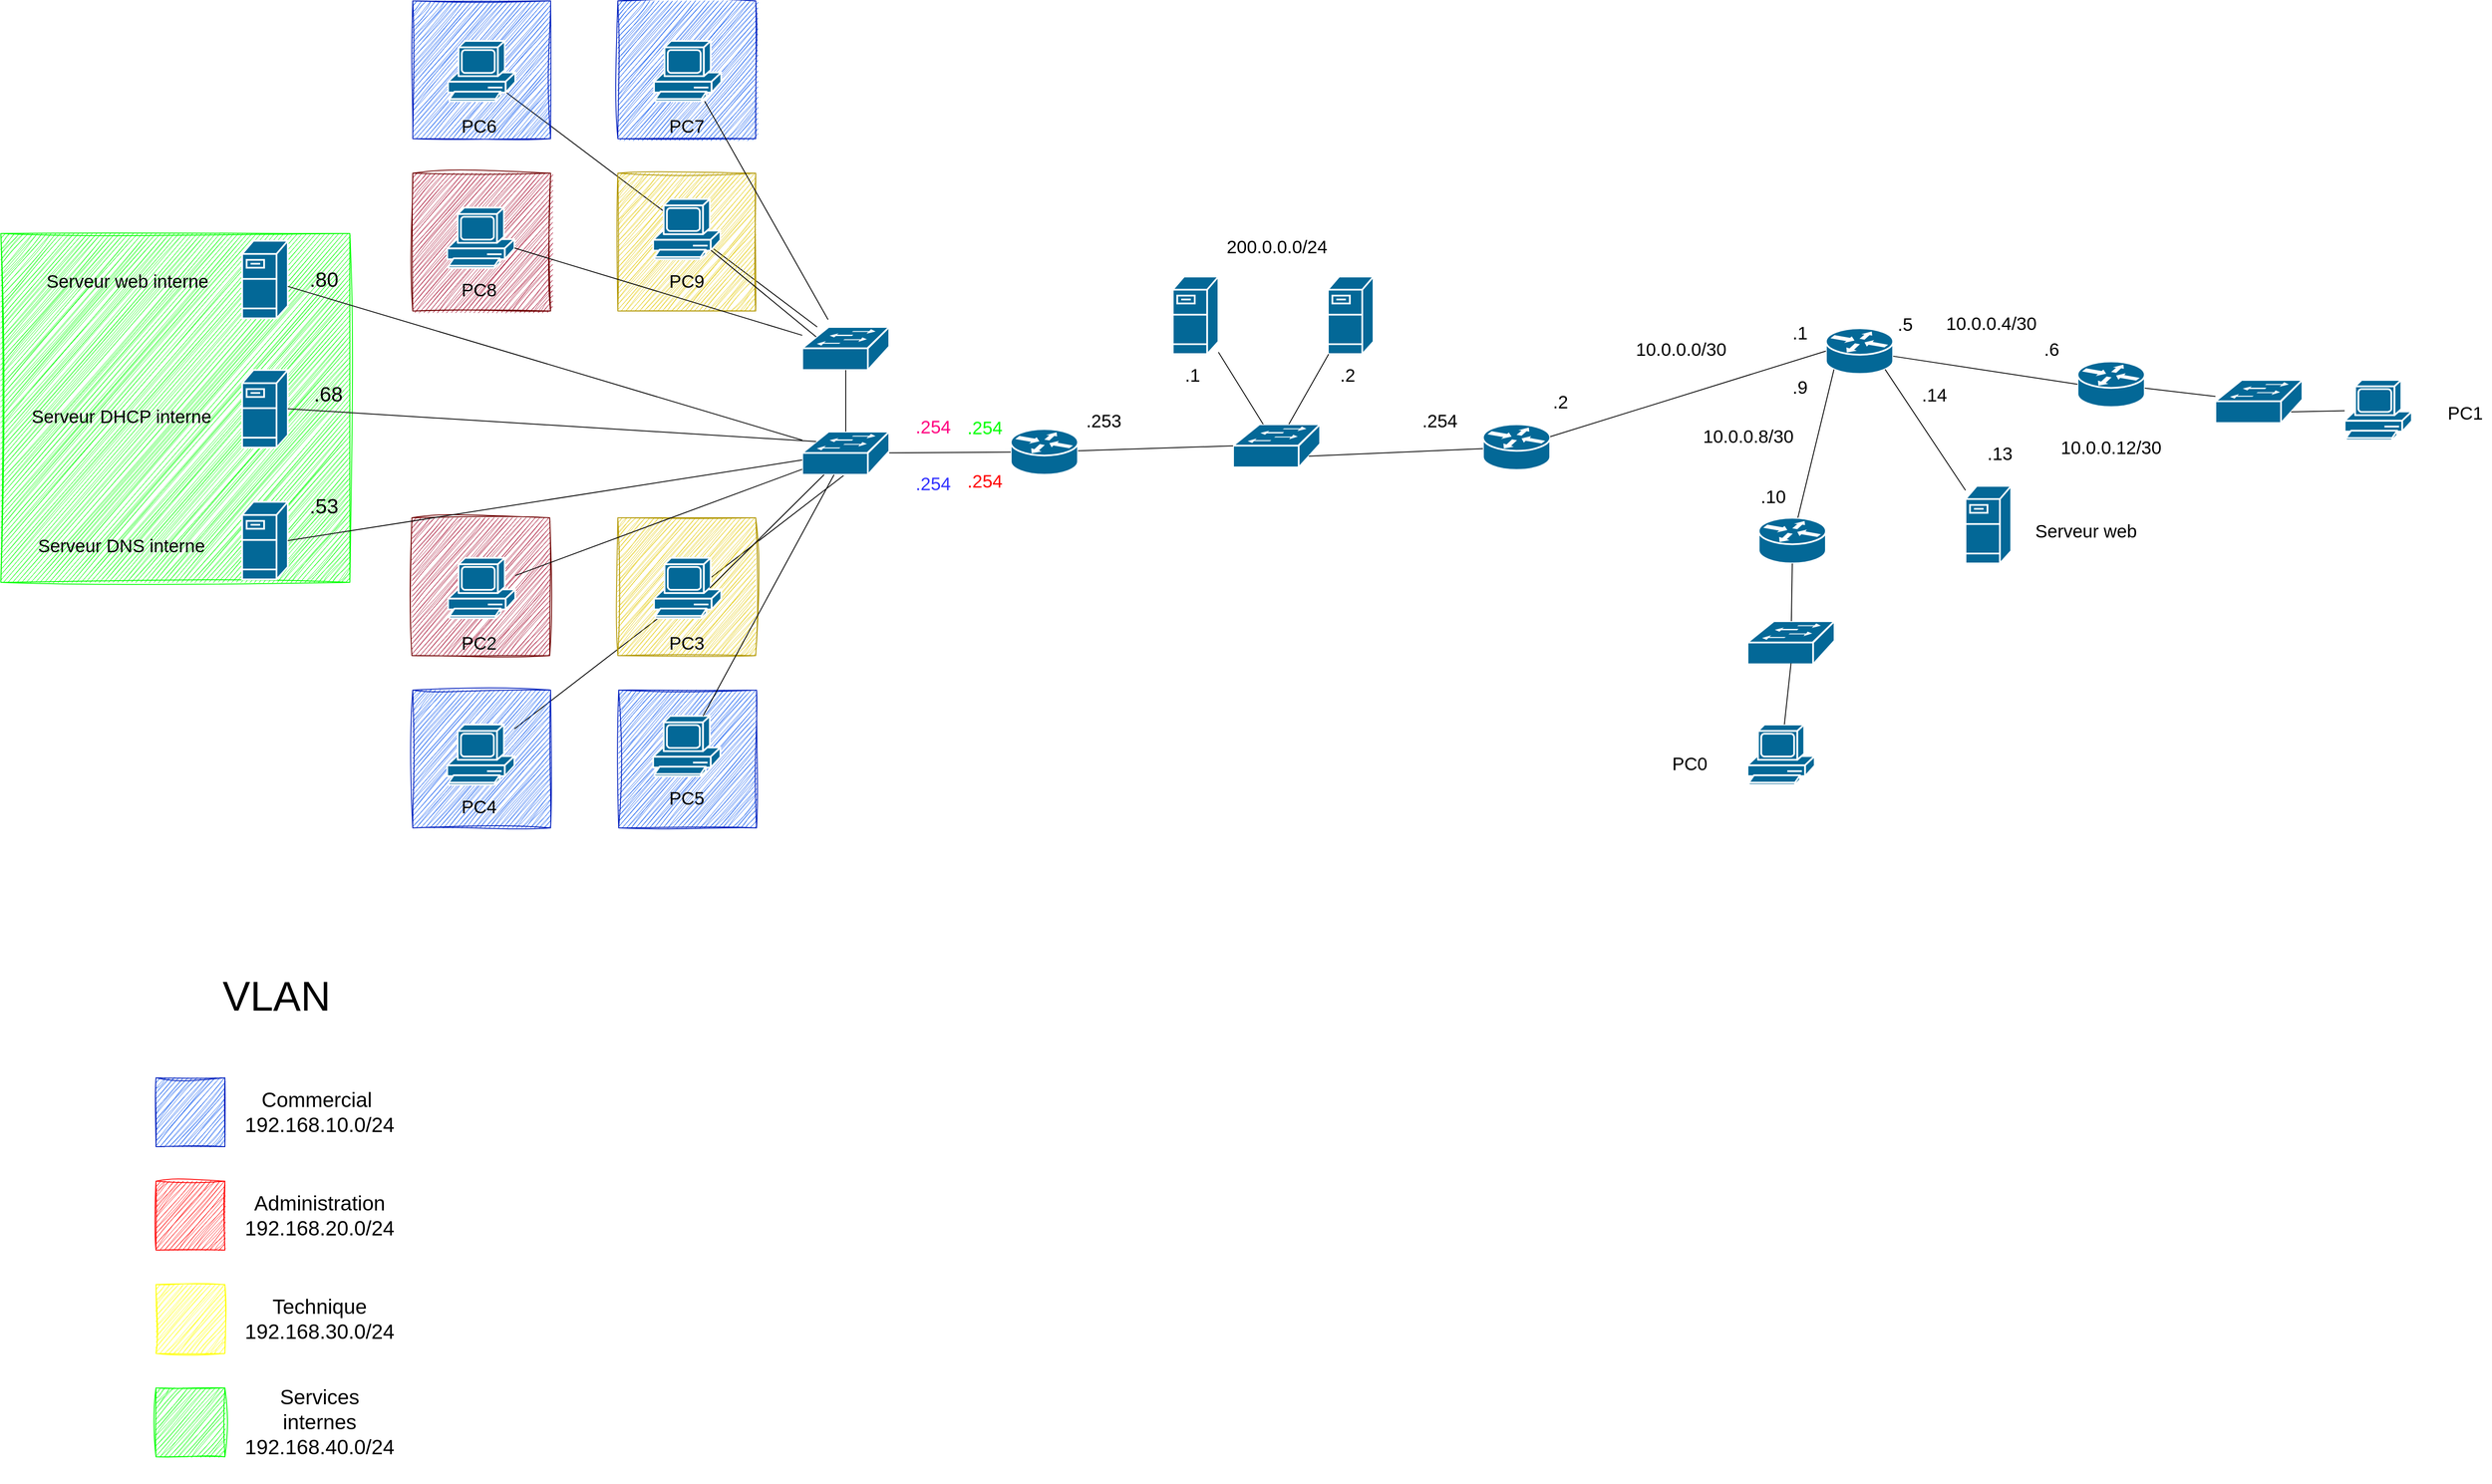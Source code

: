 <mxfile>
    <diagram name="Page-1" id="PL8FBgqpoX9_ajNjSibn">
        <mxGraphModel dx="2135" dy="1673" grid="1" gridSize="10" guides="1" tooltips="1" connect="1" arrows="1" fold="1" page="1" pageScale="1" pageWidth="827" pageHeight="1169" math="0" shadow="0">
            <root>
                <mxCell id="0"/>
                <mxCell id="1" parent="0"/>
                <mxCell id="59" value="" style="whiteSpace=wrap;html=1;aspect=fixed;fillColor=#00FF00;strokeColor=#00FF00;rounded=0;glass=0;sketch=1;curveFitting=1;jiggle=2;fontColor=#ffffff;" vertex="1" parent="1">
                    <mxGeometry x="-560" y="70" width="405" height="405" as="geometry"/>
                </mxCell>
                <mxCell id="46" value="" style="rounded=0;whiteSpace=wrap;html=1;strokeColor=#FFFFFF;fontSize=48;fillColor=none;rotation=90;" vertex="1" parent="1">
                    <mxGeometry x="-540" y="1060" width="600" height="320" as="geometry"/>
                </mxCell>
                <mxCell id="29" value="" style="endArrow=none;html=1;entryX=0.5;entryY=0.98;entryDx=0;entryDy=0;entryPerimeter=0;" parent="1" source="22" target="nN-Kl79zagI6-Grizh-g-14" edge="1">
                    <mxGeometry width="50" height="50" relative="1" as="geometry">
                        <mxPoint x="90" y="590" as="sourcePoint"/>
                        <mxPoint x="140" y="540" as="targetPoint"/>
                    </mxGeometry>
                </mxCell>
                <mxCell id="12" value="" style="endArrow=none;html=1;entryX=0.86;entryY=0.85;entryDx=0;entryDy=0;entryPerimeter=0;" parent="1" source="nN-Kl79zagI6-Grizh-g-12" target="nN-Kl79zagI6-Grizh-g-2" edge="1">
                    <mxGeometry width="50" height="50" relative="1" as="geometry">
                        <mxPoint x="120" y="100" as="sourcePoint"/>
                        <mxPoint x="170" y="50" as="targetPoint"/>
                    </mxGeometry>
                </mxCell>
                <mxCell id="8" value="" style="whiteSpace=wrap;html=1;aspect=fixed;fillColor=#0050ef;strokeColor=#001DBC;rounded=0;glass=0;sketch=1;curveFitting=1;jiggle=2;fontColor=#ffffff;" parent="1" vertex="1">
                    <mxGeometry x="-82" y="-200" width="160" height="160" as="geometry"/>
                </mxCell>
                <mxCell id="7" value="" style="whiteSpace=wrap;html=1;aspect=fixed;fillColor=#0050ef;strokeColor=#001DBC;rounded=0;glass=0;sketch=1;curveFitting=1;jiggle=2;fontColor=#ffffff;" parent="1" vertex="1">
                    <mxGeometry x="156" y="-200" width="160" height="160" as="geometry"/>
                </mxCell>
                <mxCell id="4" value="" style="whiteSpace=wrap;html=1;aspect=fixed;fillColor=#e3c800;fontColor=#000000;strokeColor=#B09500;rounded=0;glass=0;sketch=1;curveFitting=1;jiggle=2;" parent="1" vertex="1">
                    <mxGeometry x="156" width="160" height="160" as="geometry"/>
                </mxCell>
                <mxCell id="2" value="" style="whiteSpace=wrap;html=1;aspect=fixed;fillColor=#a20025;fontColor=#ffffff;strokeColor=#6F0000;rounded=0;glass=0;sketch=1;curveFitting=1;jiggle=2;" parent="1" vertex="1">
                    <mxGeometry x="-82" width="160" height="160" as="geometry"/>
                </mxCell>
                <mxCell id="nN-Kl79zagI6-Grizh-g-1" value="" style="shape=mxgraph.cisco.computers_and_peripherals.pc;html=1;pointerEvents=1;dashed=0;fillColor=#036897;strokeColor=#ffffff;strokeWidth=2;verticalLabelPosition=bottom;verticalAlign=top;align=center;outlineConnect=0;" parent="1" vertex="1">
                    <mxGeometry x="198" y="-153.5" width="78" height="70" as="geometry"/>
                </mxCell>
                <mxCell id="nN-Kl79zagI6-Grizh-g-2" value="" style="shape=mxgraph.cisco.computers_and_peripherals.pc;html=1;pointerEvents=1;dashed=0;fillColor=#036897;strokeColor=#ffffff;strokeWidth=2;verticalLabelPosition=bottom;verticalAlign=top;align=center;outlineConnect=0;" parent="1" vertex="1">
                    <mxGeometry x="-41" y="-153.5" width="78" height="70" as="geometry"/>
                </mxCell>
                <mxCell id="nN-Kl79zagI6-Grizh-g-3" value="" style="shape=mxgraph.cisco.computers_and_peripherals.pc;html=1;pointerEvents=1;dashed=0;fillColor=#036897;strokeColor=#ffffff;strokeWidth=2;verticalLabelPosition=bottom;verticalAlign=top;align=center;outlineConnect=0;" parent="1" vertex="1">
                    <mxGeometry x="197" y="30" width="78" height="70" as="geometry"/>
                </mxCell>
                <mxCell id="nN-Kl79zagI6-Grizh-g-4" value="" style="shape=mxgraph.cisco.computers_and_peripherals.pc;html=1;pointerEvents=1;dashed=0;fillColor=#036897;strokeColor=#ffffff;strokeWidth=2;verticalLabelPosition=bottom;verticalAlign=top;align=center;outlineConnect=0;" parent="1" vertex="1">
                    <mxGeometry x="-42" y="40" width="78" height="70" as="geometry"/>
                </mxCell>
                <mxCell id="nN-Kl79zagI6-Grizh-g-11" value="" style="shape=mxgraph.cisco.switches.workgroup_switch;sketch=0;html=1;pointerEvents=1;dashed=0;fillColor=#036897;strokeColor=#ffffff;strokeWidth=2;verticalLabelPosition=bottom;verticalAlign=top;align=center;outlineConnect=0;" parent="1" vertex="1">
                    <mxGeometry x="870" y="291.5" width="101" height="50" as="geometry"/>
                </mxCell>
                <mxCell id="nN-Kl79zagI6-Grizh-g-12" value="" style="shape=mxgraph.cisco.switches.workgroup_switch;sketch=0;html=1;pointerEvents=1;dashed=0;fillColor=#036897;strokeColor=#ffffff;strokeWidth=2;verticalLabelPosition=bottom;verticalAlign=top;align=center;outlineConnect=0;" parent="1" vertex="1">
                    <mxGeometry x="370" y="178.5" width="101" height="50" as="geometry"/>
                </mxCell>
                <mxCell id="nN-Kl79zagI6-Grizh-g-13" value="" style="shape=mxgraph.cisco.routers.router;sketch=0;html=1;pointerEvents=1;dashed=0;fillColor=#036897;strokeColor=#ffffff;strokeWidth=2;verticalLabelPosition=bottom;verticalAlign=top;align=center;outlineConnect=0;" parent="1" vertex="1">
                    <mxGeometry x="612" y="297" width="78" height="53" as="geometry"/>
                </mxCell>
                <mxCell id="nN-Kl79zagI6-Grizh-g-14" value="" style="shape=mxgraph.cisco.switches.workgroup_switch;sketch=0;html=1;pointerEvents=1;dashed=0;fillColor=#036897;strokeColor=#ffffff;strokeWidth=2;verticalLabelPosition=bottom;verticalAlign=top;align=center;outlineConnect=0;" parent="1" vertex="1">
                    <mxGeometry x="370" y="300" width="101" height="50" as="geometry"/>
                </mxCell>
                <mxCell id="nN-Kl79zagI6-Grizh-g-15" value="" style="shape=mxgraph.cisco.servers.fileserver;sketch=0;html=1;pointerEvents=1;dashed=0;fillColor=#036897;strokeColor=#ffffff;strokeWidth=2;verticalLabelPosition=bottom;verticalAlign=top;align=center;outlineConnect=0;" parent="1" vertex="1">
                    <mxGeometry x="800" y="120" width="53" height="90" as="geometry"/>
                </mxCell>
                <mxCell id="nN-Kl79zagI6-Grizh-g-16" value="" style="shape=mxgraph.cisco.servers.fileserver;sketch=0;html=1;pointerEvents=1;dashed=0;fillColor=#036897;strokeColor=#ffffff;strokeWidth=2;verticalLabelPosition=bottom;verticalAlign=top;align=center;outlineConnect=0;" parent="1" vertex="1">
                    <mxGeometry x="980" y="120" width="53" height="90" as="geometry"/>
                </mxCell>
                <mxCell id="nN-Kl79zagI6-Grizh-g-17" value="" style="shape=mxgraph.cisco.routers.router;sketch=0;html=1;pointerEvents=1;dashed=0;fillColor=#036897;strokeColor=#ffffff;strokeWidth=2;verticalLabelPosition=bottom;verticalAlign=top;align=center;outlineConnect=0;" parent="1" vertex="1">
                    <mxGeometry x="1160" y="291.5" width="78" height="53" as="geometry"/>
                </mxCell>
                <mxCell id="nN-Kl79zagI6-Grizh-g-18" value="" style="shape=mxgraph.cisco.routers.router;sketch=0;html=1;pointerEvents=1;dashed=0;fillColor=#036897;strokeColor=#ffffff;strokeWidth=2;verticalLabelPosition=bottom;verticalAlign=top;align=center;outlineConnect=0;" parent="1" vertex="1">
                    <mxGeometry x="1480" y="400" width="78" height="53" as="geometry"/>
                </mxCell>
                <mxCell id="nN-Kl79zagI6-Grizh-g-20" value="" style="shape=mxgraph.cisco.switches.workgroup_switch;sketch=0;html=1;pointerEvents=1;dashed=0;fillColor=#036897;strokeColor=#ffffff;strokeWidth=2;verticalLabelPosition=bottom;verticalAlign=top;align=center;outlineConnect=0;" parent="1" vertex="1">
                    <mxGeometry x="1467" y="520" width="101" height="50" as="geometry"/>
                </mxCell>
                <mxCell id="nN-Kl79zagI6-Grizh-g-21" value="" style="shape=mxgraph.cisco.routers.router;sketch=0;html=1;pointerEvents=1;dashed=0;fillColor=#036897;strokeColor=#ffffff;strokeWidth=2;verticalLabelPosition=bottom;verticalAlign=top;align=center;outlineConnect=0;" parent="1" vertex="1">
                    <mxGeometry x="1558" y="180" width="78" height="53" as="geometry"/>
                </mxCell>
                <mxCell id="nN-Kl79zagI6-Grizh-g-22" value="" style="shape=mxgraph.cisco.routers.router;sketch=0;html=1;pointerEvents=1;dashed=0;fillColor=#036897;strokeColor=#ffffff;strokeWidth=2;verticalLabelPosition=bottom;verticalAlign=top;align=center;outlineConnect=0;" parent="1" vertex="1">
                    <mxGeometry x="1850" y="218.5" width="78" height="53" as="geometry"/>
                </mxCell>
                <mxCell id="nN-Kl79zagI6-Grizh-g-23" value="" style="shape=mxgraph.cisco.switches.workgroup_switch;sketch=0;html=1;pointerEvents=1;dashed=0;fillColor=#036897;strokeColor=#ffffff;strokeWidth=2;verticalLabelPosition=bottom;verticalAlign=top;align=center;outlineConnect=0;" parent="1" vertex="1">
                    <mxGeometry x="2010" y="240" width="101" height="50" as="geometry"/>
                </mxCell>
                <mxCell id="nN-Kl79zagI6-Grizh-g-24" value="" style="shape=mxgraph.cisco.servers.fileserver;sketch=0;html=1;pointerEvents=1;dashed=0;fillColor=#036897;strokeColor=#ffffff;strokeWidth=2;verticalLabelPosition=bottom;verticalAlign=top;align=center;outlineConnect=0;" parent="1" vertex="1">
                    <mxGeometry x="1720" y="363" width="53" height="90" as="geometry"/>
                </mxCell>
                <mxCell id="nN-Kl79zagI6-Grizh-g-30" value="" style="endArrow=none;html=1;rounded=0;" parent="1" source="nN-Kl79zagI6-Grizh-g-12" target="nN-Kl79zagI6-Grizh-g-14" edge="1">
                    <mxGeometry width="50" height="50" relative="1" as="geometry">
                        <mxPoint x="307" y="580" as="sourcePoint"/>
                        <mxPoint x="461" y="389" as="targetPoint"/>
                    </mxGeometry>
                </mxCell>
                <mxCell id="nN-Kl79zagI6-Grizh-g-32" value="" style="endArrow=none;html=1;rounded=0;" parent="1" source="nN-Kl79zagI6-Grizh-g-1" edge="1">
                    <mxGeometry width="50" height="50" relative="1" as="geometry">
                        <mxPoint x="176.5" y="80" as="sourcePoint"/>
                        <mxPoint x="400" y="170" as="targetPoint"/>
                    </mxGeometry>
                </mxCell>
                <mxCell id="nN-Kl79zagI6-Grizh-g-36" value="" style="endArrow=none;html=1;rounded=0;" parent="1" source="nN-Kl79zagI6-Grizh-g-13" target="nN-Kl79zagI6-Grizh-g-14" edge="1">
                    <mxGeometry width="50" height="50" relative="1" as="geometry">
                        <mxPoint x="340" y="370" as="sourcePoint"/>
                        <mxPoint x="390" y="320" as="targetPoint"/>
                    </mxGeometry>
                </mxCell>
                <mxCell id="nN-Kl79zagI6-Grizh-g-37" value="" style="endArrow=none;html=1;rounded=0;entryX=0;entryY=0.5;entryDx=0;entryDy=0;entryPerimeter=0;" parent="1" source="nN-Kl79zagI6-Grizh-g-13" target="nN-Kl79zagI6-Grizh-g-11" edge="1">
                    <mxGeometry width="50" height="50" relative="1" as="geometry">
                        <mxPoint x="860" y="370" as="sourcePoint"/>
                        <mxPoint x="910" y="320" as="targetPoint"/>
                    </mxGeometry>
                </mxCell>
                <mxCell id="nN-Kl79zagI6-Grizh-g-38" value="" style="endArrow=none;html=1;rounded=0;" parent="1" source="nN-Kl79zagI6-Grizh-g-15" target="nN-Kl79zagI6-Grizh-g-11" edge="1">
                    <mxGeometry width="50" height="50" relative="1" as="geometry">
                        <mxPoint x="860" y="370" as="sourcePoint"/>
                        <mxPoint x="910" y="320" as="targetPoint"/>
                    </mxGeometry>
                </mxCell>
                <mxCell id="nN-Kl79zagI6-Grizh-g-39" value="" style="endArrow=none;html=1;rounded=0;" parent="1" source="nN-Kl79zagI6-Grizh-g-16" target="nN-Kl79zagI6-Grizh-g-11" edge="1">
                    <mxGeometry width="50" height="50" relative="1" as="geometry">
                        <mxPoint x="860" y="370" as="sourcePoint"/>
                        <mxPoint x="910" y="320" as="targetPoint"/>
                    </mxGeometry>
                </mxCell>
                <mxCell id="nN-Kl79zagI6-Grizh-g-40" value="" style="endArrow=none;html=1;rounded=0;entryX=0.87;entryY=0.74;entryDx=0;entryDy=0;entryPerimeter=0;" parent="1" source="nN-Kl79zagI6-Grizh-g-17" target="nN-Kl79zagI6-Grizh-g-11" edge="1">
                    <mxGeometry width="50" height="50" relative="1" as="geometry">
                        <mxPoint x="860" y="440" as="sourcePoint"/>
                        <mxPoint x="910" y="390" as="targetPoint"/>
                    </mxGeometry>
                </mxCell>
                <mxCell id="nN-Kl79zagI6-Grizh-g-41" value="" style="endArrow=none;html=1;rounded=0;entryX=0;entryY=0.5;entryDx=0;entryDy=0;entryPerimeter=0;" parent="1" source="nN-Kl79zagI6-Grizh-g-17" target="nN-Kl79zagI6-Grizh-g-21" edge="1">
                    <mxGeometry width="50" height="50" relative="1" as="geometry">
                        <mxPoint x="1420" y="280" as="sourcePoint"/>
                        <mxPoint x="1470" y="230" as="targetPoint"/>
                    </mxGeometry>
                </mxCell>
                <mxCell id="nN-Kl79zagI6-Grizh-g-42" value="" style="endArrow=none;html=1;rounded=0;entryX=0.12;entryY=0.9;entryDx=0;entryDy=0;entryPerimeter=0;" parent="1" source="nN-Kl79zagI6-Grizh-g-18" target="nN-Kl79zagI6-Grizh-g-21" edge="1">
                    <mxGeometry width="50" height="50" relative="1" as="geometry">
                        <mxPoint x="1370" y="440" as="sourcePoint"/>
                        <mxPoint x="1420" y="390" as="targetPoint"/>
                    </mxGeometry>
                </mxCell>
                <mxCell id="nN-Kl79zagI6-Grizh-g-43" value="" style="endArrow=none;html=1;rounded=0;exitX=0;exitY=0.5;exitDx=0;exitDy=0;exitPerimeter=0;" parent="1" source="nN-Kl79zagI6-Grizh-g-22" target="nN-Kl79zagI6-Grizh-g-21" edge="1">
                    <mxGeometry width="50" height="50" relative="1" as="geometry">
                        <mxPoint x="1370" y="440" as="sourcePoint"/>
                        <mxPoint x="1420" y="390" as="targetPoint"/>
                    </mxGeometry>
                </mxCell>
                <mxCell id="nN-Kl79zagI6-Grizh-g-44" value="" style="endArrow=none;html=1;rounded=0;entryX=0.88;entryY=0.9;entryDx=0;entryDy=0;entryPerimeter=0;" parent="1" source="nN-Kl79zagI6-Grizh-g-24" target="nN-Kl79zagI6-Grizh-g-21" edge="1">
                    <mxGeometry width="50" height="50" relative="1" as="geometry">
                        <mxPoint x="1510" y="380" as="sourcePoint"/>
                        <mxPoint x="1560" y="330" as="targetPoint"/>
                    </mxGeometry>
                </mxCell>
                <mxCell id="nN-Kl79zagI6-Grizh-g-45" value="" style="endArrow=none;html=1;rounded=0;" parent="1" source="nN-Kl79zagI6-Grizh-g-23" target="nN-Kl79zagI6-Grizh-g-22" edge="1">
                    <mxGeometry width="50" height="50" relative="1" as="geometry">
                        <mxPoint x="1510" y="380" as="sourcePoint"/>
                        <mxPoint x="1560" y="330" as="targetPoint"/>
                    </mxGeometry>
                </mxCell>
                <mxCell id="nN-Kl79zagI6-Grizh-g-46" value="" style="shape=mxgraph.cisco.computers_and_peripherals.pc;html=1;pointerEvents=1;dashed=0;fillColor=#036897;strokeColor=#ffffff;strokeWidth=2;verticalLabelPosition=bottom;verticalAlign=top;align=center;outlineConnect=0;" parent="1" vertex="1">
                    <mxGeometry x="2160" y="240" width="78" height="70" as="geometry"/>
                </mxCell>
                <mxCell id="nN-Kl79zagI6-Grizh-g-47" value="" style="endArrow=none;html=1;rounded=0;entryX=0.87;entryY=0.74;entryDx=0;entryDy=0;entryPerimeter=0;" parent="1" source="nN-Kl79zagI6-Grizh-g-46" target="nN-Kl79zagI6-Grizh-g-23" edge="1">
                    <mxGeometry width="50" height="50" relative="1" as="geometry">
                        <mxPoint x="1830" y="480" as="sourcePoint"/>
                        <mxPoint x="1880" y="430" as="targetPoint"/>
                    </mxGeometry>
                </mxCell>
                <mxCell id="nN-Kl79zagI6-Grizh-g-48" value="" style="endArrow=none;html=1;rounded=0;entryX=0.5;entryY=1;entryDx=0;entryDy=0;entryPerimeter=0;" parent="1" source="nN-Kl79zagI6-Grizh-g-20" target="nN-Kl79zagI6-Grizh-g-18" edge="1">
                    <mxGeometry width="50" height="50" relative="1" as="geometry">
                        <mxPoint x="1830" y="480" as="sourcePoint"/>
                        <mxPoint x="1880" y="430" as="targetPoint"/>
                    </mxGeometry>
                </mxCell>
                <mxCell id="nN-Kl79zagI6-Grizh-g-50" value="" style="shape=mxgraph.cisco.computers_and_peripherals.pc;html=1;pointerEvents=1;dashed=0;fillColor=#036897;strokeColor=#ffffff;strokeWidth=2;verticalLabelPosition=bottom;verticalAlign=top;align=center;outlineConnect=0;" parent="1" vertex="1">
                    <mxGeometry x="1467" y="640" width="78" height="70" as="geometry"/>
                </mxCell>
                <mxCell id="nN-Kl79zagI6-Grizh-g-51" value="" style="endArrow=none;html=1;rounded=0;entryX=0.5;entryY=0.98;entryDx=0;entryDy=0;entryPerimeter=0;" parent="1" source="nN-Kl79zagI6-Grizh-g-50" target="nN-Kl79zagI6-Grizh-g-20" edge="1">
                    <mxGeometry width="50" height="50" relative="1" as="geometry">
                        <mxPoint x="1740" y="480" as="sourcePoint"/>
                        <mxPoint x="1790" y="430" as="targetPoint"/>
                    </mxGeometry>
                </mxCell>
                <mxCell id="nN-Kl79zagI6-Grizh-g-52" value="&lt;font style=&quot;font-size: 21px;&quot;&gt;10.0.0.0/30&lt;/font&gt;" style="text;html=1;strokeColor=none;fillColor=none;align=center;verticalAlign=middle;whiteSpace=wrap;rounded=0;" parent="1" vertex="1">
                    <mxGeometry x="1360" y="188.5" width="60" height="30" as="geometry"/>
                </mxCell>
                <mxCell id="nN-Kl79zagI6-Grizh-g-53" value="&lt;font style=&quot;font-size: 21px;&quot;&gt;.1&lt;/font&gt;" style="text;html=1;strokeColor=none;fillColor=none;align=center;verticalAlign=middle;whiteSpace=wrap;rounded=0;" parent="1" vertex="1">
                    <mxGeometry x="1498" y="170" width="60" height="30" as="geometry"/>
                </mxCell>
                <mxCell id="nN-Kl79zagI6-Grizh-g-54" value="&lt;font style=&quot;font-size: 21px;&quot;&gt;.2&lt;/font&gt;" style="text;html=1;strokeColor=none;fillColor=none;align=center;verticalAlign=middle;whiteSpace=wrap;rounded=0;" parent="1" vertex="1">
                    <mxGeometry x="1220" y="250" width="60" height="30" as="geometry"/>
                </mxCell>
                <mxCell id="nN-Kl79zagI6-Grizh-g-55" value="&lt;font style=&quot;font-size: 21px;&quot;&gt;10.0.0.4/30&lt;/font&gt;" style="text;html=1;strokeColor=none;fillColor=none;align=center;verticalAlign=middle;whiteSpace=wrap;rounded=0;" parent="1" vertex="1">
                    <mxGeometry x="1720" y="158.5" width="60" height="30" as="geometry"/>
                </mxCell>
                <mxCell id="nN-Kl79zagI6-Grizh-g-56" value="&lt;font style=&quot;font-size: 21px;&quot;&gt;10.0.0.8/30&lt;/font&gt;" style="text;html=1;strokeColor=none;fillColor=none;align=center;verticalAlign=middle;whiteSpace=wrap;rounded=0;" parent="1" vertex="1">
                    <mxGeometry x="1438" y="290" width="60" height="30" as="geometry"/>
                </mxCell>
                <mxCell id="nN-Kl79zagI6-Grizh-g-57" value="&lt;font style=&quot;font-size: 21px;&quot;&gt;.6&lt;/font&gt;" style="text;html=1;strokeColor=none;fillColor=none;align=center;verticalAlign=middle;whiteSpace=wrap;rounded=0;" parent="1" vertex="1">
                    <mxGeometry x="1790" y="188.5" width="60" height="30" as="geometry"/>
                </mxCell>
                <mxCell id="nN-Kl79zagI6-Grizh-g-58" value="&lt;font style=&quot;font-size: 21px;&quot;&gt;.5&lt;/font&gt;" style="text;html=1;strokeColor=none;fillColor=none;align=center;verticalAlign=middle;whiteSpace=wrap;rounded=0;" parent="1" vertex="1">
                    <mxGeometry x="1620" y="160" width="60" height="30" as="geometry"/>
                </mxCell>
                <mxCell id="nN-Kl79zagI6-Grizh-g-60" value="&lt;font style=&quot;font-size: 21px;&quot;&gt;.10&lt;/font&gt;" style="text;html=1;strokeColor=none;fillColor=none;align=center;verticalAlign=middle;whiteSpace=wrap;rounded=0;" parent="1" vertex="1">
                    <mxGeometry x="1467" y="360" width="60" height="30" as="geometry"/>
                </mxCell>
                <mxCell id="nN-Kl79zagI6-Grizh-g-61" value="&lt;font style=&quot;font-size: 21px;&quot;&gt;.9&lt;/font&gt;" style="text;html=1;strokeColor=none;fillColor=none;align=center;verticalAlign=middle;whiteSpace=wrap;rounded=0;" parent="1" vertex="1">
                    <mxGeometry x="1498" y="233" width="60" height="30" as="geometry"/>
                </mxCell>
                <mxCell id="nN-Kl79zagI6-Grizh-g-65" value="&lt;font style=&quot;font-size: 21px;&quot;&gt;200.0.0.0/24&lt;/font&gt;" style="text;html=1;strokeColor=none;fillColor=none;align=center;verticalAlign=middle;whiteSpace=wrap;rounded=0;" parent="1" vertex="1">
                    <mxGeometry x="890.5" y="70" width="60" height="30" as="geometry"/>
                </mxCell>
                <mxCell id="nN-Kl79zagI6-Grizh-g-66" value="&lt;font style=&quot;font-size: 21px;&quot;&gt;.254&lt;/font&gt;" style="text;html=1;strokeColor=none;fillColor=none;align=center;verticalAlign=middle;whiteSpace=wrap;rounded=0;" parent="1" vertex="1">
                    <mxGeometry x="1080" y="271.5" width="60" height="30" as="geometry"/>
                </mxCell>
                <mxCell id="nN-Kl79zagI6-Grizh-g-67" value="&lt;font style=&quot;font-size: 21px;&quot;&gt;.253&lt;/font&gt;" style="text;html=1;strokeColor=none;fillColor=none;align=center;verticalAlign=middle;whiteSpace=wrap;rounded=0;" parent="1" vertex="1">
                    <mxGeometry x="690" y="271.5" width="60" height="30" as="geometry"/>
                </mxCell>
                <mxCell id="nN-Kl79zagI6-Grizh-g-68" value="&lt;font style=&quot;font-size: 21px;&quot;&gt;.1&lt;/font&gt;" style="text;html=1;strokeColor=none;fillColor=none;align=center;verticalAlign=middle;whiteSpace=wrap;rounded=0;" parent="1" vertex="1">
                    <mxGeometry x="793" y="218.5" width="60" height="30" as="geometry"/>
                </mxCell>
                <mxCell id="nN-Kl79zagI6-Grizh-g-69" value="&lt;font style=&quot;font-size: 21px;&quot;&gt;.2&lt;/font&gt;" style="text;html=1;strokeColor=none;fillColor=none;align=center;verticalAlign=middle;whiteSpace=wrap;rounded=0;" parent="1" vertex="1">
                    <mxGeometry x="973" y="218.5" width="60" height="30" as="geometry"/>
                </mxCell>
                <mxCell id="nN-Kl79zagI6-Grizh-g-73" value="&lt;font style=&quot;font-size: 21px;&quot;&gt;PC0&lt;/font&gt;" style="text;html=1;strokeColor=none;fillColor=none;align=center;verticalAlign=middle;whiteSpace=wrap;rounded=0;" parent="1" vertex="1">
                    <mxGeometry x="1370" y="670" width="60" height="30" as="geometry"/>
                </mxCell>
                <mxCell id="nN-Kl79zagI6-Grizh-g-74" value="&lt;font style=&quot;font-size: 21px;&quot;&gt;PC1&lt;/font&gt;" style="text;html=1;strokeColor=none;fillColor=none;align=center;verticalAlign=middle;whiteSpace=wrap;rounded=0;" parent="1" vertex="1">
                    <mxGeometry x="2270" y="263" width="60" height="30" as="geometry"/>
                </mxCell>
                <mxCell id="nN-Kl79zagI6-Grizh-g-81" value="&lt;font style=&quot;font-size: 21px;&quot;&gt;PC6&lt;/font&gt;" style="text;html=1;strokeColor=none;fillColor=none;align=center;verticalAlign=middle;whiteSpace=wrap;rounded=0;" parent="1" vertex="1">
                    <mxGeometry x="-35" y="-70" width="60" height="30" as="geometry"/>
                </mxCell>
                <mxCell id="nN-Kl79zagI6-Grizh-g-82" value="&lt;div&gt;&lt;font style=&quot;font-size: 21px;&quot;&gt;PC7&lt;/font&gt;&lt;/div&gt;" style="text;html=1;strokeColor=none;fillColor=none;align=center;verticalAlign=middle;whiteSpace=wrap;rounded=0;" parent="1" vertex="1">
                    <mxGeometry x="206" y="-70" width="60" height="30" as="geometry"/>
                </mxCell>
                <mxCell id="nN-Kl79zagI6-Grizh-g-84" value="&lt;font style=&quot;font-size: 21px;&quot;&gt;PC8&lt;/font&gt;" style="text;html=1;strokeColor=none;fillColor=none;align=center;verticalAlign=middle;whiteSpace=wrap;rounded=0;" parent="1" vertex="1">
                    <mxGeometry x="-35" y="120" width="60" height="30" as="geometry"/>
                </mxCell>
                <mxCell id="nN-Kl79zagI6-Grizh-g-85" value="&lt;div&gt;&lt;font style=&quot;font-size: 21px;&quot;&gt;PC9&lt;/font&gt;&lt;/div&gt;" style="text;html=1;strokeColor=none;fillColor=none;align=center;verticalAlign=middle;whiteSpace=wrap;rounded=0;" parent="1" vertex="1">
                    <mxGeometry x="206" y="110" width="60" height="30" as="geometry"/>
                </mxCell>
                <mxCell id="nN-Kl79zagI6-Grizh-g-86" value="&lt;font style=&quot;font-size: 21px;&quot;&gt;Serveur web interne&lt;br&gt;&lt;/font&gt;" style="text;html=1;strokeColor=none;fillColor=none;align=center;verticalAlign=middle;whiteSpace=wrap;rounded=0;" parent="1" vertex="1">
                    <mxGeometry x="-533" y="110" width="240" height="30" as="geometry"/>
                </mxCell>
                <mxCell id="nN-Kl79zagI6-Grizh-g-102" value="&lt;font style=&quot;font-size: 21px;&quot; color=&quot;#00ff00&quot;&gt;.254&lt;/font&gt;" style="text;html=1;strokeColor=none;fillColor=none;align=center;verticalAlign=middle;whiteSpace=wrap;rounded=0;" parent="1" vertex="1">
                    <mxGeometry x="552" y="280" width="60" height="30" as="geometry"/>
                </mxCell>
                <mxCell id="nN-Kl79zagI6-Grizh-g-103" value="&lt;font style=&quot;font-size: 21px;&quot; color=&quot;#ff0000&quot;&gt;.254&lt;/font&gt;" style="text;html=1;strokeColor=none;fillColor=none;align=center;verticalAlign=middle;whiteSpace=wrap;rounded=0;" parent="1" vertex="1">
                    <mxGeometry x="552" y="341.5" width="60" height="30" as="geometry"/>
                </mxCell>
                <mxCell id="nN-Kl79zagI6-Grizh-g-104" value="&lt;font style=&quot;font-size: 21px;&quot; color=&quot;#3333ff&quot;&gt;.254&lt;/font&gt;" style="text;html=1;strokeColor=none;fillColor=none;align=center;verticalAlign=middle;whiteSpace=wrap;rounded=0;" parent="1" vertex="1">
                    <mxGeometry x="492" y="344.5" width="60" height="30" as="geometry"/>
                </mxCell>
                <mxCell id="nN-Kl79zagI6-Grizh-g-106" value="&lt;font style=&quot;font-size: 21px;&quot; color=&quot;#ff0080&quot;&gt;.254&lt;/font&gt;" style="text;html=1;strokeColor=none;fillColor=none;align=center;verticalAlign=middle;whiteSpace=wrap;rounded=0;" parent="1" vertex="1">
                    <mxGeometry x="492" y="278.5" width="60" height="30" as="geometry"/>
                </mxCell>
                <mxCell id="nN-Kl79zagI6-Grizh-g-108" value="" style="shape=mxgraph.cisco.servers.fileserver;sketch=0;html=1;pointerEvents=1;dashed=0;fillColor=#036897;strokeColor=#ffffff;strokeWidth=2;verticalLabelPosition=bottom;verticalAlign=top;align=center;outlineConnect=0;" parent="1" vertex="1">
                    <mxGeometry x="-280" y="78.5" width="53" height="90" as="geometry"/>
                </mxCell>
                <mxCell id="nN-Kl79zagI6-Grizh-g-110" value="&lt;font style=&quot;font-size: 21px;&quot;&gt;Serveur web &lt;br&gt;&lt;/font&gt;" style="text;html=1;strokeColor=none;fillColor=none;align=center;verticalAlign=middle;whiteSpace=wrap;rounded=0;" parent="1" vertex="1">
                    <mxGeometry x="1740" y="400" width="240" height="30" as="geometry"/>
                </mxCell>
                <mxCell id="nN-Kl79zagI6-Grizh-g-116" value="" style="endArrow=none;html=1;rounded=0;" parent="1" source="nN-Kl79zagI6-Grizh-g-108" target="nN-Kl79zagI6-Grizh-g-14" edge="1">
                    <mxGeometry width="50" height="50" relative="1" as="geometry">
                        <mxPoint x="290" y="410" as="sourcePoint"/>
                        <mxPoint x="340" y="360" as="targetPoint"/>
                    </mxGeometry>
                </mxCell>
                <mxCell id="13" value="" style="endArrow=none;html=1;" parent="1" source="nN-Kl79zagI6-Grizh-g-4" target="nN-Kl79zagI6-Grizh-g-12" edge="1">
                    <mxGeometry width="50" height="50" relative="1" as="geometry">
                        <mxPoint x="160" y="250" as="sourcePoint"/>
                        <mxPoint x="210" y="200" as="targetPoint"/>
                    </mxGeometry>
                </mxCell>
                <mxCell id="14" value="" style="endArrow=none;html=1;entryX=0.86;entryY=0.85;entryDx=0;entryDy=0;entryPerimeter=0;exitX=0.16;exitY=0.23;exitDx=0;exitDy=0;exitPerimeter=0;" parent="1" source="nN-Kl79zagI6-Grizh-g-12" target="nN-Kl79zagI6-Grizh-g-3" edge="1">
                    <mxGeometry width="50" height="50" relative="1" as="geometry">
                        <mxPoint x="120" y="100" as="sourcePoint"/>
                        <mxPoint x="170" y="50" as="targetPoint"/>
                    </mxGeometry>
                </mxCell>
                <mxCell id="15" value="" style="whiteSpace=wrap;html=1;aspect=fixed;fillColor=#0050ef;strokeColor=#001DBC;rounded=0;glass=0;sketch=1;curveFitting=1;jiggle=2;fontColor=#ffffff;" parent="1" vertex="1">
                    <mxGeometry x="-82" y="600" width="160" height="160" as="geometry"/>
                </mxCell>
                <mxCell id="16" value="" style="whiteSpace=wrap;html=1;aspect=fixed;fillColor=#0050ef;strokeColor=#001DBC;rounded=0;glass=0;sketch=1;curveFitting=1;jiggle=2;fontColor=#ffffff;" parent="1" vertex="1">
                    <mxGeometry x="157" y="600" width="160" height="160" as="geometry"/>
                </mxCell>
                <mxCell id="17" value="" style="whiteSpace=wrap;html=1;aspect=fixed;fillColor=#e3c800;fontColor=#000000;strokeColor=#B09500;rounded=0;glass=0;sketch=1;curveFitting=1;jiggle=2;" parent="1" vertex="1">
                    <mxGeometry x="156" y="400" width="160" height="160" as="geometry"/>
                </mxCell>
                <mxCell id="18" value="" style="whiteSpace=wrap;html=1;aspect=fixed;fillColor=#a20025;fontColor=#ffffff;strokeColor=#6F0000;rounded=0;glass=0;sketch=1;curveFitting=1;jiggle=2;" parent="1" vertex="1">
                    <mxGeometry x="-83" y="400" width="160" height="160" as="geometry"/>
                </mxCell>
                <mxCell id="19" value="" style="shape=mxgraph.cisco.computers_and_peripherals.pc;html=1;pointerEvents=1;dashed=0;fillColor=#036897;strokeColor=#ffffff;strokeWidth=2;verticalLabelPosition=bottom;verticalAlign=top;align=center;outlineConnect=0;" parent="1" vertex="1">
                    <mxGeometry x="198" y="446.5" width="78" height="70" as="geometry"/>
                </mxCell>
                <mxCell id="20" value="" style="shape=mxgraph.cisco.computers_and_peripherals.pc;html=1;pointerEvents=1;dashed=0;fillColor=#036897;strokeColor=#ffffff;strokeWidth=2;verticalLabelPosition=bottom;verticalAlign=top;align=center;outlineConnect=0;" parent="1" vertex="1">
                    <mxGeometry x="-41" y="446.5" width="78" height="70" as="geometry"/>
                </mxCell>
                <mxCell id="21" value="" style="shape=mxgraph.cisco.computers_and_peripherals.pc;html=1;pointerEvents=1;dashed=0;fillColor=#036897;strokeColor=#ffffff;strokeWidth=2;verticalLabelPosition=bottom;verticalAlign=top;align=center;outlineConnect=0;" parent="1" vertex="1">
                    <mxGeometry x="197" y="630" width="78" height="70" as="geometry"/>
                </mxCell>
                <mxCell id="22" value="" style="shape=mxgraph.cisco.computers_and_peripherals.pc;html=1;pointerEvents=1;dashed=0;fillColor=#036897;strokeColor=#ffffff;strokeWidth=2;verticalLabelPosition=bottom;verticalAlign=top;align=center;outlineConnect=0;" parent="1" vertex="1">
                    <mxGeometry x="-42" y="640" width="78" height="70" as="geometry"/>
                </mxCell>
                <mxCell id="23" value="&lt;font style=&quot;font-size: 21px;&quot;&gt;PC2&lt;/font&gt;" style="text;html=1;strokeColor=none;fillColor=none;align=center;verticalAlign=middle;whiteSpace=wrap;rounded=0;" parent="1" vertex="1">
                    <mxGeometry x="-35" y="530" width="60" height="30" as="geometry"/>
                </mxCell>
                <mxCell id="24" value="&lt;div&gt;&lt;font style=&quot;font-size: 21px;&quot;&gt;PC3&lt;/font&gt;&lt;/div&gt;" style="text;html=1;strokeColor=none;fillColor=none;align=center;verticalAlign=middle;whiteSpace=wrap;rounded=0;" parent="1" vertex="1">
                    <mxGeometry x="206" y="530" width="60" height="30" as="geometry"/>
                </mxCell>
                <mxCell id="25" value="&lt;font style=&quot;font-size: 21px;&quot;&gt;PC4&lt;/font&gt;" style="text;html=1;strokeColor=none;fillColor=none;align=center;verticalAlign=middle;whiteSpace=wrap;rounded=0;" parent="1" vertex="1">
                    <mxGeometry x="-35" y="720" width="60" height="30" as="geometry"/>
                </mxCell>
                <mxCell id="26" value="&lt;div&gt;&lt;font style=&quot;font-size: 21px;&quot;&gt;PC5&lt;/font&gt;&lt;/div&gt;" style="text;html=1;strokeColor=none;fillColor=none;align=center;verticalAlign=middle;whiteSpace=wrap;rounded=0;" parent="1" vertex="1">
                    <mxGeometry x="206" y="710" width="60" height="30" as="geometry"/>
                </mxCell>
                <mxCell id="27" value="" style="endArrow=none;html=1;" parent="1" source="20" target="nN-Kl79zagI6-Grizh-g-14" edge="1">
                    <mxGeometry width="50" height="50" relative="1" as="geometry">
                        <mxPoint x="90" y="500" as="sourcePoint"/>
                        <mxPoint x="140" y="450" as="targetPoint"/>
                    </mxGeometry>
                </mxCell>
                <mxCell id="28" value="" style="endArrow=none;html=1;exitX=0.83;exitY=0.5;exitDx=0;exitDy=0;exitPerimeter=0;" parent="1" source="19" target="nN-Kl79zagI6-Grizh-g-14" edge="1">
                    <mxGeometry width="50" height="50" relative="1" as="geometry">
                        <mxPoint x="90" y="500" as="sourcePoint"/>
                        <mxPoint x="140" y="450" as="targetPoint"/>
                    </mxGeometry>
                </mxCell>
                <mxCell id="30" value="" style="endArrow=none;html=1;" parent="1" source="21" target="nN-Kl79zagI6-Grizh-g-14" edge="1">
                    <mxGeometry width="50" height="50" relative="1" as="geometry">
                        <mxPoint x="90" y="590" as="sourcePoint"/>
                        <mxPoint x="140" y="540" as="targetPoint"/>
                    </mxGeometry>
                </mxCell>
                <mxCell id="31" value="" style="whiteSpace=wrap;html=1;aspect=fixed;fillColor=#0050ef;strokeColor=#001DBC;rounded=0;glass=0;sketch=1;curveFitting=1;jiggle=2;fontColor=#ffffff;" vertex="1" parent="1">
                    <mxGeometry x="-380" y="1050" width="80" height="80" as="geometry"/>
                </mxCell>
                <mxCell id="32" value="&lt;font style=&quot;font-size: 24px;&quot;&gt;Commercial&amp;nbsp;&lt;br&gt;192.168.10.0/24&lt;/font&gt;" style="text;html=1;strokeColor=none;fillColor=none;align=center;verticalAlign=middle;whiteSpace=wrap;rounded=0;" vertex="1" parent="1">
                    <mxGeometry x="-220" y="1075" width="60" height="30" as="geometry"/>
                </mxCell>
                <mxCell id="34" value="" style="whiteSpace=wrap;html=1;aspect=fixed;fillColor=#FF0000;strokeColor=#FF0000;rounded=0;glass=0;sketch=1;curveFitting=1;jiggle=2;fontColor=#ffffff;" vertex="1" parent="1">
                    <mxGeometry x="-380" y="1170" width="80" height="80" as="geometry"/>
                </mxCell>
                <mxCell id="37" value="&lt;font style=&quot;font-size: 24px;&quot;&gt;Administration&lt;br&gt;192.168.20.0/24&lt;/font&gt;" style="text;html=1;strokeColor=none;fillColor=none;align=center;verticalAlign=middle;whiteSpace=wrap;rounded=0;" vertex="1" parent="1">
                    <mxGeometry x="-220" y="1195" width="60" height="30" as="geometry"/>
                </mxCell>
                <mxCell id="39" value="" style="whiteSpace=wrap;html=1;aspect=fixed;fillColor=#FFFF00;strokeColor=#FFFF00;rounded=0;glass=0;sketch=1;curveFitting=1;jiggle=2;fontColor=#ffffff;" vertex="1" parent="1">
                    <mxGeometry x="-380" y="1290" width="80" height="80" as="geometry"/>
                </mxCell>
                <mxCell id="40" value="&lt;font style=&quot;font-size: 24px;&quot;&gt;Technique&lt;br&gt;192.168.30.0/24&lt;/font&gt;" style="text;html=1;strokeColor=none;fillColor=none;align=center;verticalAlign=middle;whiteSpace=wrap;rounded=0;" vertex="1" parent="1">
                    <mxGeometry x="-220" y="1315" width="60" height="30" as="geometry"/>
                </mxCell>
                <mxCell id="41" value="" style="whiteSpace=wrap;html=1;aspect=fixed;fillColor=#00FF00;strokeColor=#00FF00;rounded=0;glass=0;sketch=1;curveFitting=1;jiggle=2;fontColor=#ffffff;" vertex="1" parent="1">
                    <mxGeometry x="-380" y="1410" width="80" height="80" as="geometry"/>
                </mxCell>
                <mxCell id="42" value="&lt;font style=&quot;font-size: 24px;&quot;&gt;Services internes&lt;br&gt;192.168.40.0/24&lt;/font&gt;" style="text;html=1;strokeColor=none;fillColor=none;align=center;verticalAlign=middle;whiteSpace=wrap;rounded=0;" vertex="1" parent="1">
                    <mxGeometry x="-220" y="1435" width="60" height="30" as="geometry"/>
                </mxCell>
                <mxCell id="45" value="&lt;font style=&quot;font-size: 48px;&quot;&gt;VLAN&lt;/font&gt;" style="text;html=1;strokeColor=none;fillColor=none;align=center;verticalAlign=middle;whiteSpace=wrap;rounded=0;fontSize=24;" vertex="1" parent="1">
                    <mxGeometry x="-270" y="940" width="60" height="30" as="geometry"/>
                </mxCell>
                <mxCell id="50" value="" style="shape=mxgraph.cisco.servers.fileserver;sketch=0;html=1;pointerEvents=1;dashed=0;fillColor=#036897;strokeColor=#ffffff;strokeWidth=2;verticalLabelPosition=bottom;verticalAlign=top;align=center;outlineConnect=0;" vertex="1" parent="1">
                    <mxGeometry x="-280" y="381.5" width="53" height="90" as="geometry"/>
                </mxCell>
                <mxCell id="51" value="&lt;font style=&quot;font-size: 21px;&quot;&gt;Serveur DHCP interne&lt;br&gt;&lt;/font&gt;" style="text;html=1;strokeColor=none;fillColor=none;align=center;verticalAlign=middle;whiteSpace=wrap;rounded=0;" vertex="1" parent="1">
                    <mxGeometry x="-540" y="267" width="240" height="30" as="geometry"/>
                </mxCell>
                <mxCell id="53" value="" style="endArrow=none;html=1;fontSize=48;exitX=1;exitY=0.5;exitDx=0;exitDy=0;exitPerimeter=0;" edge="1" parent="1" source="50" target="nN-Kl79zagI6-Grizh-g-14">
                    <mxGeometry width="50" height="50" relative="1" as="geometry">
                        <mxPoint x="100" y="320" as="sourcePoint"/>
                        <mxPoint x="150" y="270" as="targetPoint"/>
                    </mxGeometry>
                </mxCell>
                <mxCell id="55" value="" style="shape=mxgraph.cisco.servers.fileserver;sketch=0;html=1;pointerEvents=1;dashed=0;fillColor=#036897;strokeColor=#ffffff;strokeWidth=2;verticalLabelPosition=bottom;verticalAlign=top;align=center;outlineConnect=0;" vertex="1" parent="1">
                    <mxGeometry x="-280" y="228.5" width="53" height="90" as="geometry"/>
                </mxCell>
                <mxCell id="56" value="" style="endArrow=none;html=1;fontSize=48;entryX=0.16;entryY=0.23;entryDx=0;entryDy=0;entryPerimeter=0;startArrow=none;exitX=1;exitY=0.5;exitDx=0;exitDy=0;exitPerimeter=0;" edge="1" parent="1" source="55" target="nN-Kl79zagI6-Grizh-g-14">
                    <mxGeometry width="50" height="50" relative="1" as="geometry">
                        <mxPoint x="-90" y="280" as="sourcePoint"/>
                        <mxPoint x="150" y="310" as="targetPoint"/>
                    </mxGeometry>
                </mxCell>
                <mxCell id="58" value="&lt;font style=&quot;font-size: 21px;&quot;&gt;Serveur DNS interne&lt;br&gt;&lt;/font&gt;" style="text;html=1;strokeColor=none;fillColor=none;align=center;verticalAlign=middle;whiteSpace=wrap;rounded=0;" vertex="1" parent="1">
                    <mxGeometry x="-540" y="416.5" width="240" height="30" as="geometry"/>
                </mxCell>
                <mxCell id="61" value="&lt;font style=&quot;font-size: 24px;&quot;&gt;.80&lt;/font&gt;" style="text;html=1;strokeColor=none;fillColor=none;align=center;verticalAlign=middle;whiteSpace=wrap;rounded=0;fontSize=48;" vertex="1" parent="1">
                    <mxGeometry x="-215" y="100" width="60" height="30" as="geometry"/>
                </mxCell>
                <mxCell id="64" value="&lt;font style=&quot;font-size: 24px;&quot;&gt;.53&lt;/font&gt;" style="text;html=1;strokeColor=none;fillColor=none;align=center;verticalAlign=middle;whiteSpace=wrap;rounded=0;fontSize=48;" vertex="1" parent="1">
                    <mxGeometry x="-215" y="363" width="60" height="30" as="geometry"/>
                </mxCell>
                <mxCell id="65" value="&lt;font style=&quot;font-size: 24px;&quot;&gt;.68&lt;/font&gt;" style="text;html=1;strokeColor=none;fillColor=none;align=center;verticalAlign=middle;whiteSpace=wrap;rounded=0;fontSize=48;" vertex="1" parent="1">
                    <mxGeometry x="-210" y="233" width="60" height="30" as="geometry"/>
                </mxCell>
                <mxCell id="75" value="&lt;font style=&quot;font-size: 21px;&quot;&gt;10.0.0.12/30&lt;/font&gt;" style="text;html=1;strokeColor=none;fillColor=none;align=center;verticalAlign=middle;whiteSpace=wrap;rounded=0;" vertex="1" parent="1">
                    <mxGeometry x="1859" y="303" width="60" height="30" as="geometry"/>
                </mxCell>
                <mxCell id="77" value="&lt;font style=&quot;font-size: 21px;&quot;&gt;.13&lt;/font&gt;" style="text;html=1;strokeColor=none;fillColor=none;align=center;verticalAlign=middle;whiteSpace=wrap;rounded=0;" vertex="1" parent="1">
                    <mxGeometry x="1730" y="310" width="60" height="30" as="geometry"/>
                </mxCell>
                <mxCell id="78" value="&lt;font style=&quot;font-size: 21px;&quot;&gt;.14&lt;/font&gt;" style="text;html=1;strokeColor=none;fillColor=none;align=center;verticalAlign=middle;whiteSpace=wrap;rounded=0;" vertex="1" parent="1">
                    <mxGeometry x="1654" y="241.5" width="60" height="30" as="geometry"/>
                </mxCell>
            </root>
        </mxGraphModel>
    </diagram>
</mxfile>